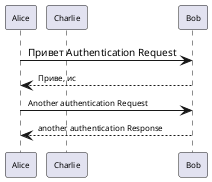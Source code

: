 @startuml
'https://plantuml.com/sequence-diagram

skinparam ParticipantOrderStrategy none
skinparam DefaultFontSize 8

'autonumber
participant Alice
participant Charlie
participant Bob

Alice -> Bob:<size:10>Привет Authentication Request</size>
Bob --> Alice: Приве, ис

Alice -> Bob: Another authentication Request
Alice <-- Bob: another authentication Response


@enduml
